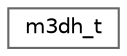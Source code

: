 digraph "Graphical Class Hierarchy"
{
 // LATEX_PDF_SIZE
  bgcolor="transparent";
  edge [fontname=Helvetica,fontsize=10,labelfontname=Helvetica,labelfontsize=10];
  node [fontname=Helvetica,fontsize=10,shape=box,height=0.2,width=0.4];
  rankdir="LR";
  Node0 [id="Node000000",label="m3dh_t",height=0.2,width=0.4,color="grey40", fillcolor="white", style="filled",URL="$structm3dh__t.html",tooltip=" "];
}
